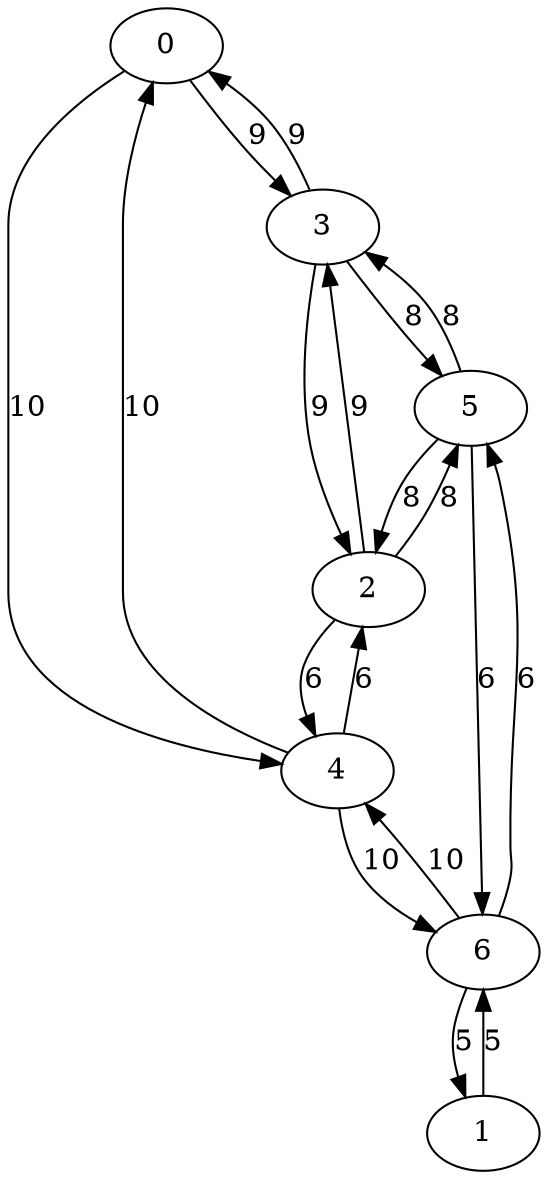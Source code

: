 digraph G {
0 -> 3 [label="9"];
0 -> 4 [label="10"];
1 -> 6 [label="5"];
2 -> 3 [label="9"];
2 -> 4 [label="6"];
2 -> 5 [label="8"];
3 -> 0 [label="9"];
3 -> 2 [label="9"];
3 -> 5 [label="8"];
4 -> 0 [label="10"];
4 -> 2 [label="6"];
4 -> 6 [label="10"];
5 -> 2 [label="8"];
5 -> 3 [label="8"];
5 -> 6 [label="6"];
6 -> 1 [label="5"];
6 -> 4 [label="10"];
6 -> 5 [label="6"];
}
